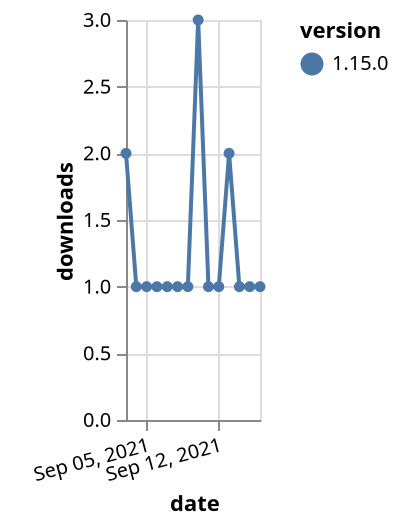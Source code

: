 {"$schema": "https://vega.github.io/schema/vega-lite/v5.json", "description": "A simple bar chart with embedded data.", "data": {"values": [{"date": "2021-09-03", "total": 116, "delta": 2, "version": "1.15.0"}, {"date": "2021-09-04", "total": 117, "delta": 1, "version": "1.15.0"}, {"date": "2021-09-05", "total": 118, "delta": 1, "version": "1.15.0"}, {"date": "2021-09-06", "total": 119, "delta": 1, "version": "1.15.0"}, {"date": "2021-09-07", "total": 120, "delta": 1, "version": "1.15.0"}, {"date": "2021-09-08", "total": 121, "delta": 1, "version": "1.15.0"}, {"date": "2021-09-09", "total": 122, "delta": 1, "version": "1.15.0"}, {"date": "2021-09-10", "total": 125, "delta": 3, "version": "1.15.0"}, {"date": "2021-09-11", "total": 126, "delta": 1, "version": "1.15.0"}, {"date": "2021-09-12", "total": 127, "delta": 1, "version": "1.15.0"}, {"date": "2021-09-13", "total": 129, "delta": 2, "version": "1.15.0"}, {"date": "2021-09-14", "total": 130, "delta": 1, "version": "1.15.0"}, {"date": "2021-09-15", "total": 131, "delta": 1, "version": "1.15.0"}, {"date": "2021-09-16", "total": 132, "delta": 1, "version": "1.15.0"}]}, "width": "container", "mark": {"type": "line", "point": {"filled": true}}, "encoding": {"x": {"field": "date", "type": "temporal", "timeUnit": "yearmonthdate", "title": "date", "axis": {"labelAngle": -15}}, "y": {"field": "delta", "type": "quantitative", "title": "downloads"}, "color": {"field": "version", "type": "nominal"}, "tooltip": {"field": "delta"}}}